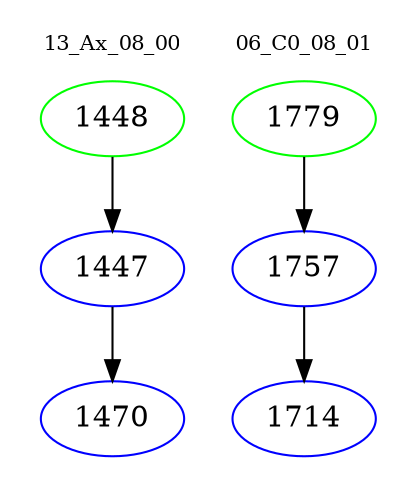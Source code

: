 digraph{
subgraph cluster_0 {
color = white
label = "13_Ax_08_00";
fontsize=10;
T0_1448 [label="1448", color="green"]
T0_1448 -> T0_1447 [color="black"]
T0_1447 [label="1447", color="blue"]
T0_1447 -> T0_1470 [color="black"]
T0_1470 [label="1470", color="blue"]
}
subgraph cluster_1 {
color = white
label = "06_C0_08_01";
fontsize=10;
T1_1779 [label="1779", color="green"]
T1_1779 -> T1_1757 [color="black"]
T1_1757 [label="1757", color="blue"]
T1_1757 -> T1_1714 [color="black"]
T1_1714 [label="1714", color="blue"]
}
}
